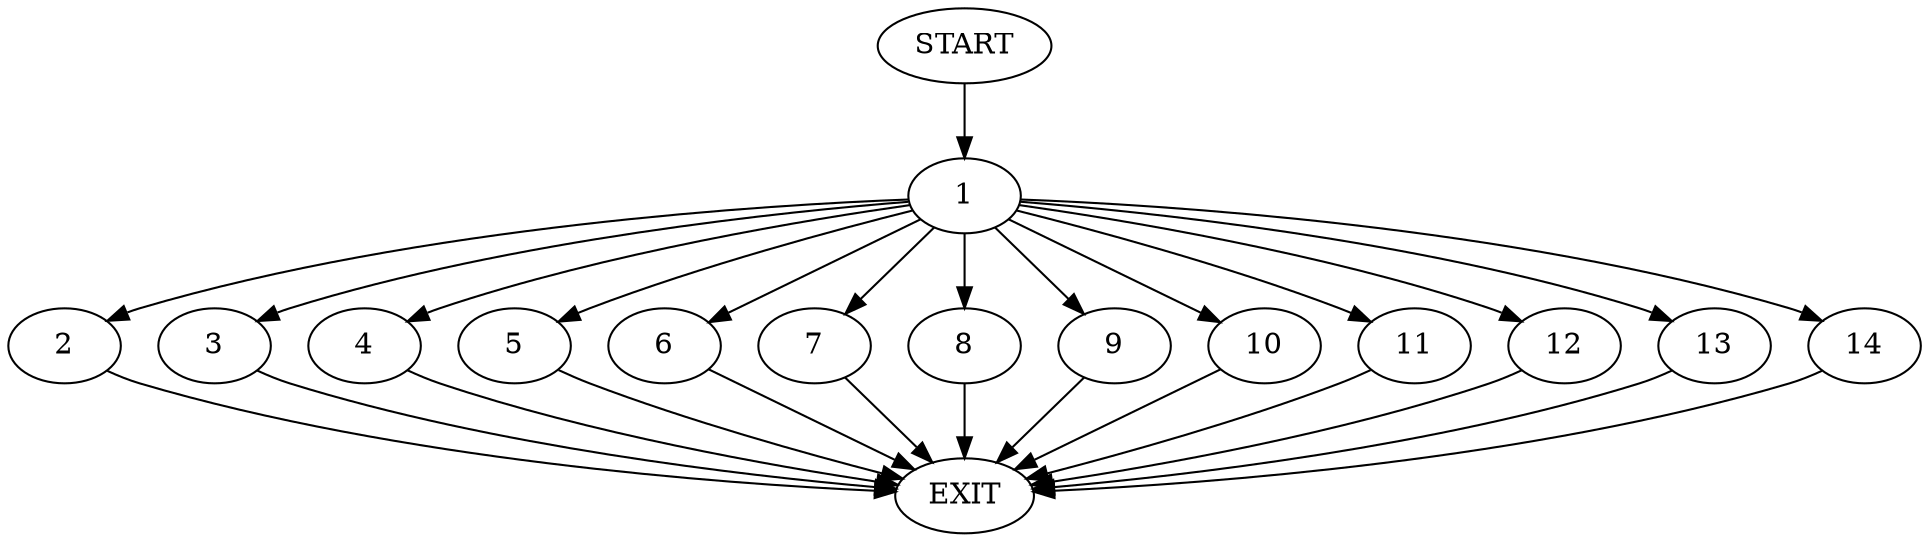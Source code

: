 digraph {
0 [label="START"]
15 [label="EXIT"]
0 -> 1
1 -> 2
1 -> 3
1 -> 4
1 -> 5
1 -> 6
1 -> 7
1 -> 8
1 -> 9
1 -> 10
1 -> 11
1 -> 12
1 -> 13
1 -> 14
2 -> 15
3 -> 15
7 -> 15
13 -> 15
10 -> 15
8 -> 15
11 -> 15
4 -> 15
5 -> 15
12 -> 15
6 -> 15
14 -> 15
9 -> 15
}
